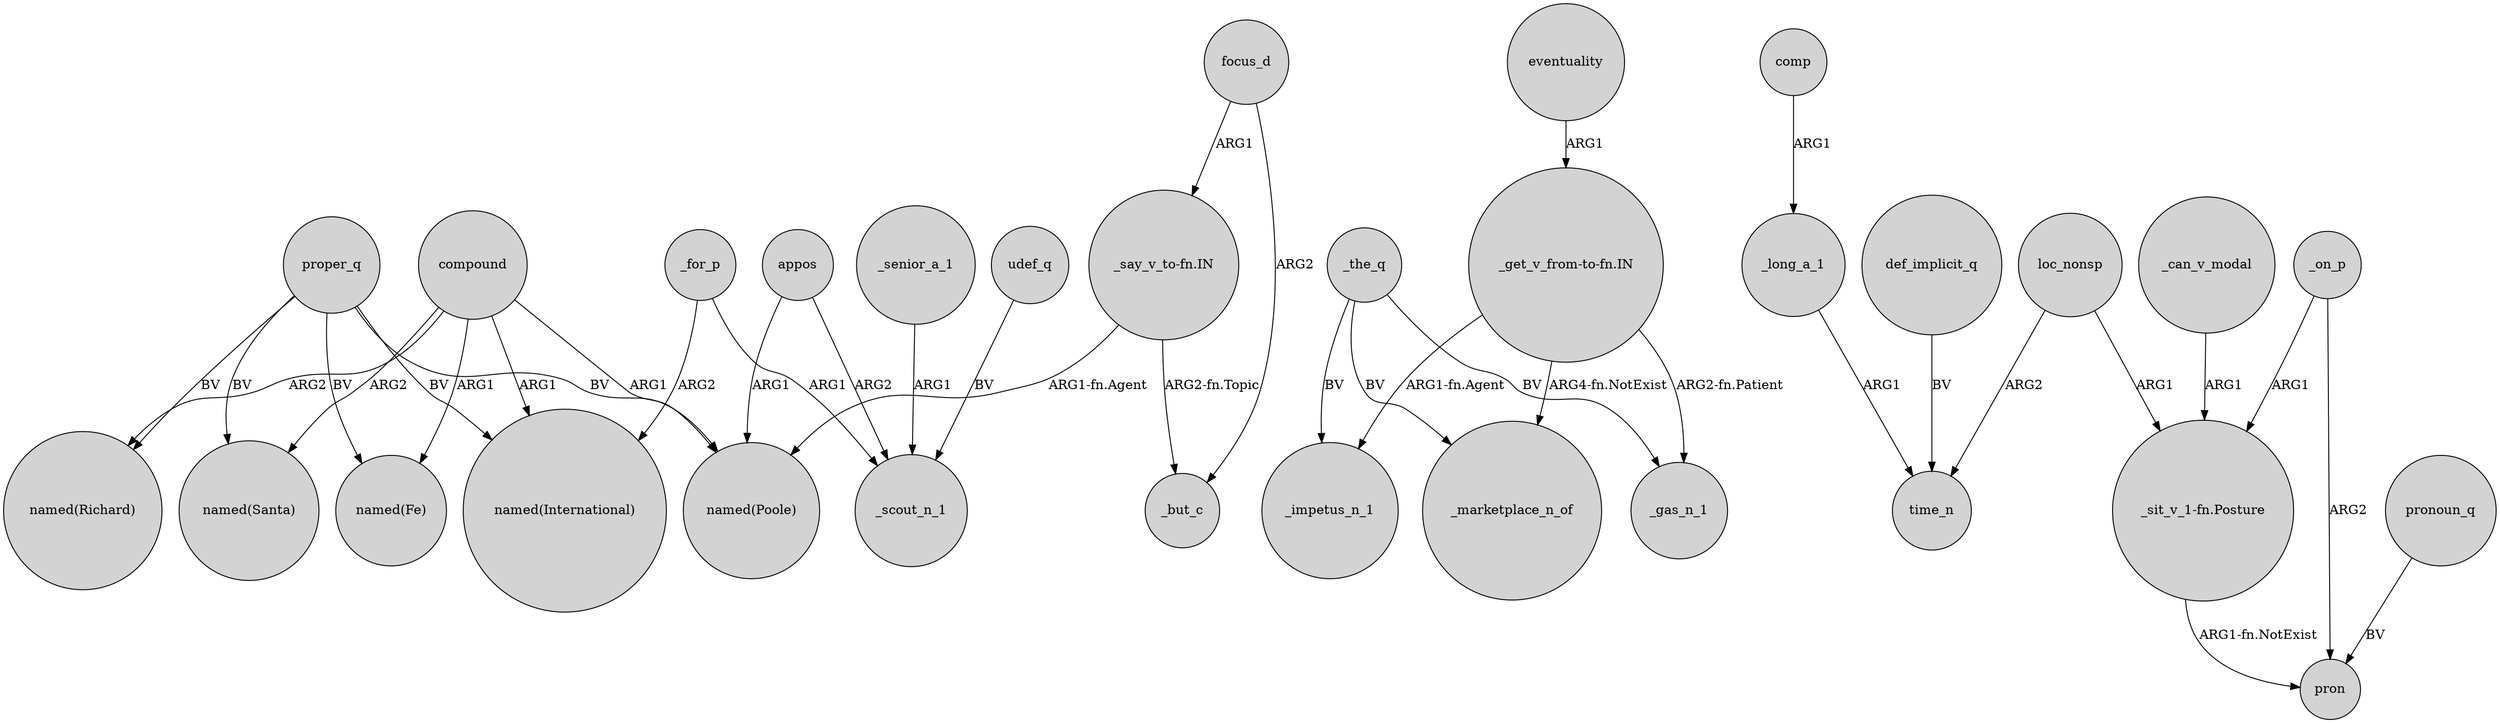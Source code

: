 digraph {
	node [shape=circle style=filled]
	compound -> "named(International)" [label=ARG1]
	proper_q -> "named(Poole)" [label=BV]
	_for_p -> _scout_n_1 [label=ARG1]
	_the_q -> _impetus_n_1 [label=BV]
	_the_q -> _gas_n_1 [label=BV]
	comp -> _long_a_1 [label=ARG1]
	appos -> "named(Poole)" [label=ARG1]
	_the_q -> _marketplace_n_of [label=BV]
	compound -> "named(Richard)" [label=ARG2]
	compound -> "named(Santa)" [label=ARG2]
	proper_q -> "named(Fe)" [label=BV]
	_on_p -> pron [label=ARG2]
	udef_q -> _scout_n_1 [label=BV]
	_senior_a_1 -> _scout_n_1 [label=ARG1]
	focus_d -> "_say_v_to-fn.IN" [label=ARG1]
	loc_nonsp -> time_n [label=ARG2]
	focus_d -> _but_c [label=ARG2]
	"_say_v_to-fn.IN" -> _but_c [label="ARG2-fn.Topic"]
	proper_q -> "named(Santa)" [label=BV]
	"_get_v_from-to-fn.IN" -> _gas_n_1 [label="ARG2-fn.Patient"]
	"_sit_v_1-fn.Posture" -> pron [label="ARG1-fn.NotExist"]
	compound -> "named(Fe)" [label=ARG1]
	_long_a_1 -> time_n [label=ARG1]
	pronoun_q -> pron [label=BV]
	proper_q -> "named(Richard)" [label=BV]
	"_get_v_from-to-fn.IN" -> _marketplace_n_of [label="ARG4-fn.NotExist"]
	_can_v_modal -> "_sit_v_1-fn.Posture" [label=ARG1]
	eventuality -> "_get_v_from-to-fn.IN" [label=ARG1]
	_on_p -> "_sit_v_1-fn.Posture" [label=ARG1]
	"_say_v_to-fn.IN" -> "named(Poole)" [label="ARG1-fn.Agent"]
	compound -> "named(Poole)" [label=ARG1]
	_for_p -> "named(International)" [label=ARG2]
	loc_nonsp -> "_sit_v_1-fn.Posture" [label=ARG1]
	appos -> _scout_n_1 [label=ARG2]
	"_get_v_from-to-fn.IN" -> _impetus_n_1 [label="ARG1-fn.Agent"]
	def_implicit_q -> time_n [label=BV]
	proper_q -> "named(International)" [label=BV]
}
